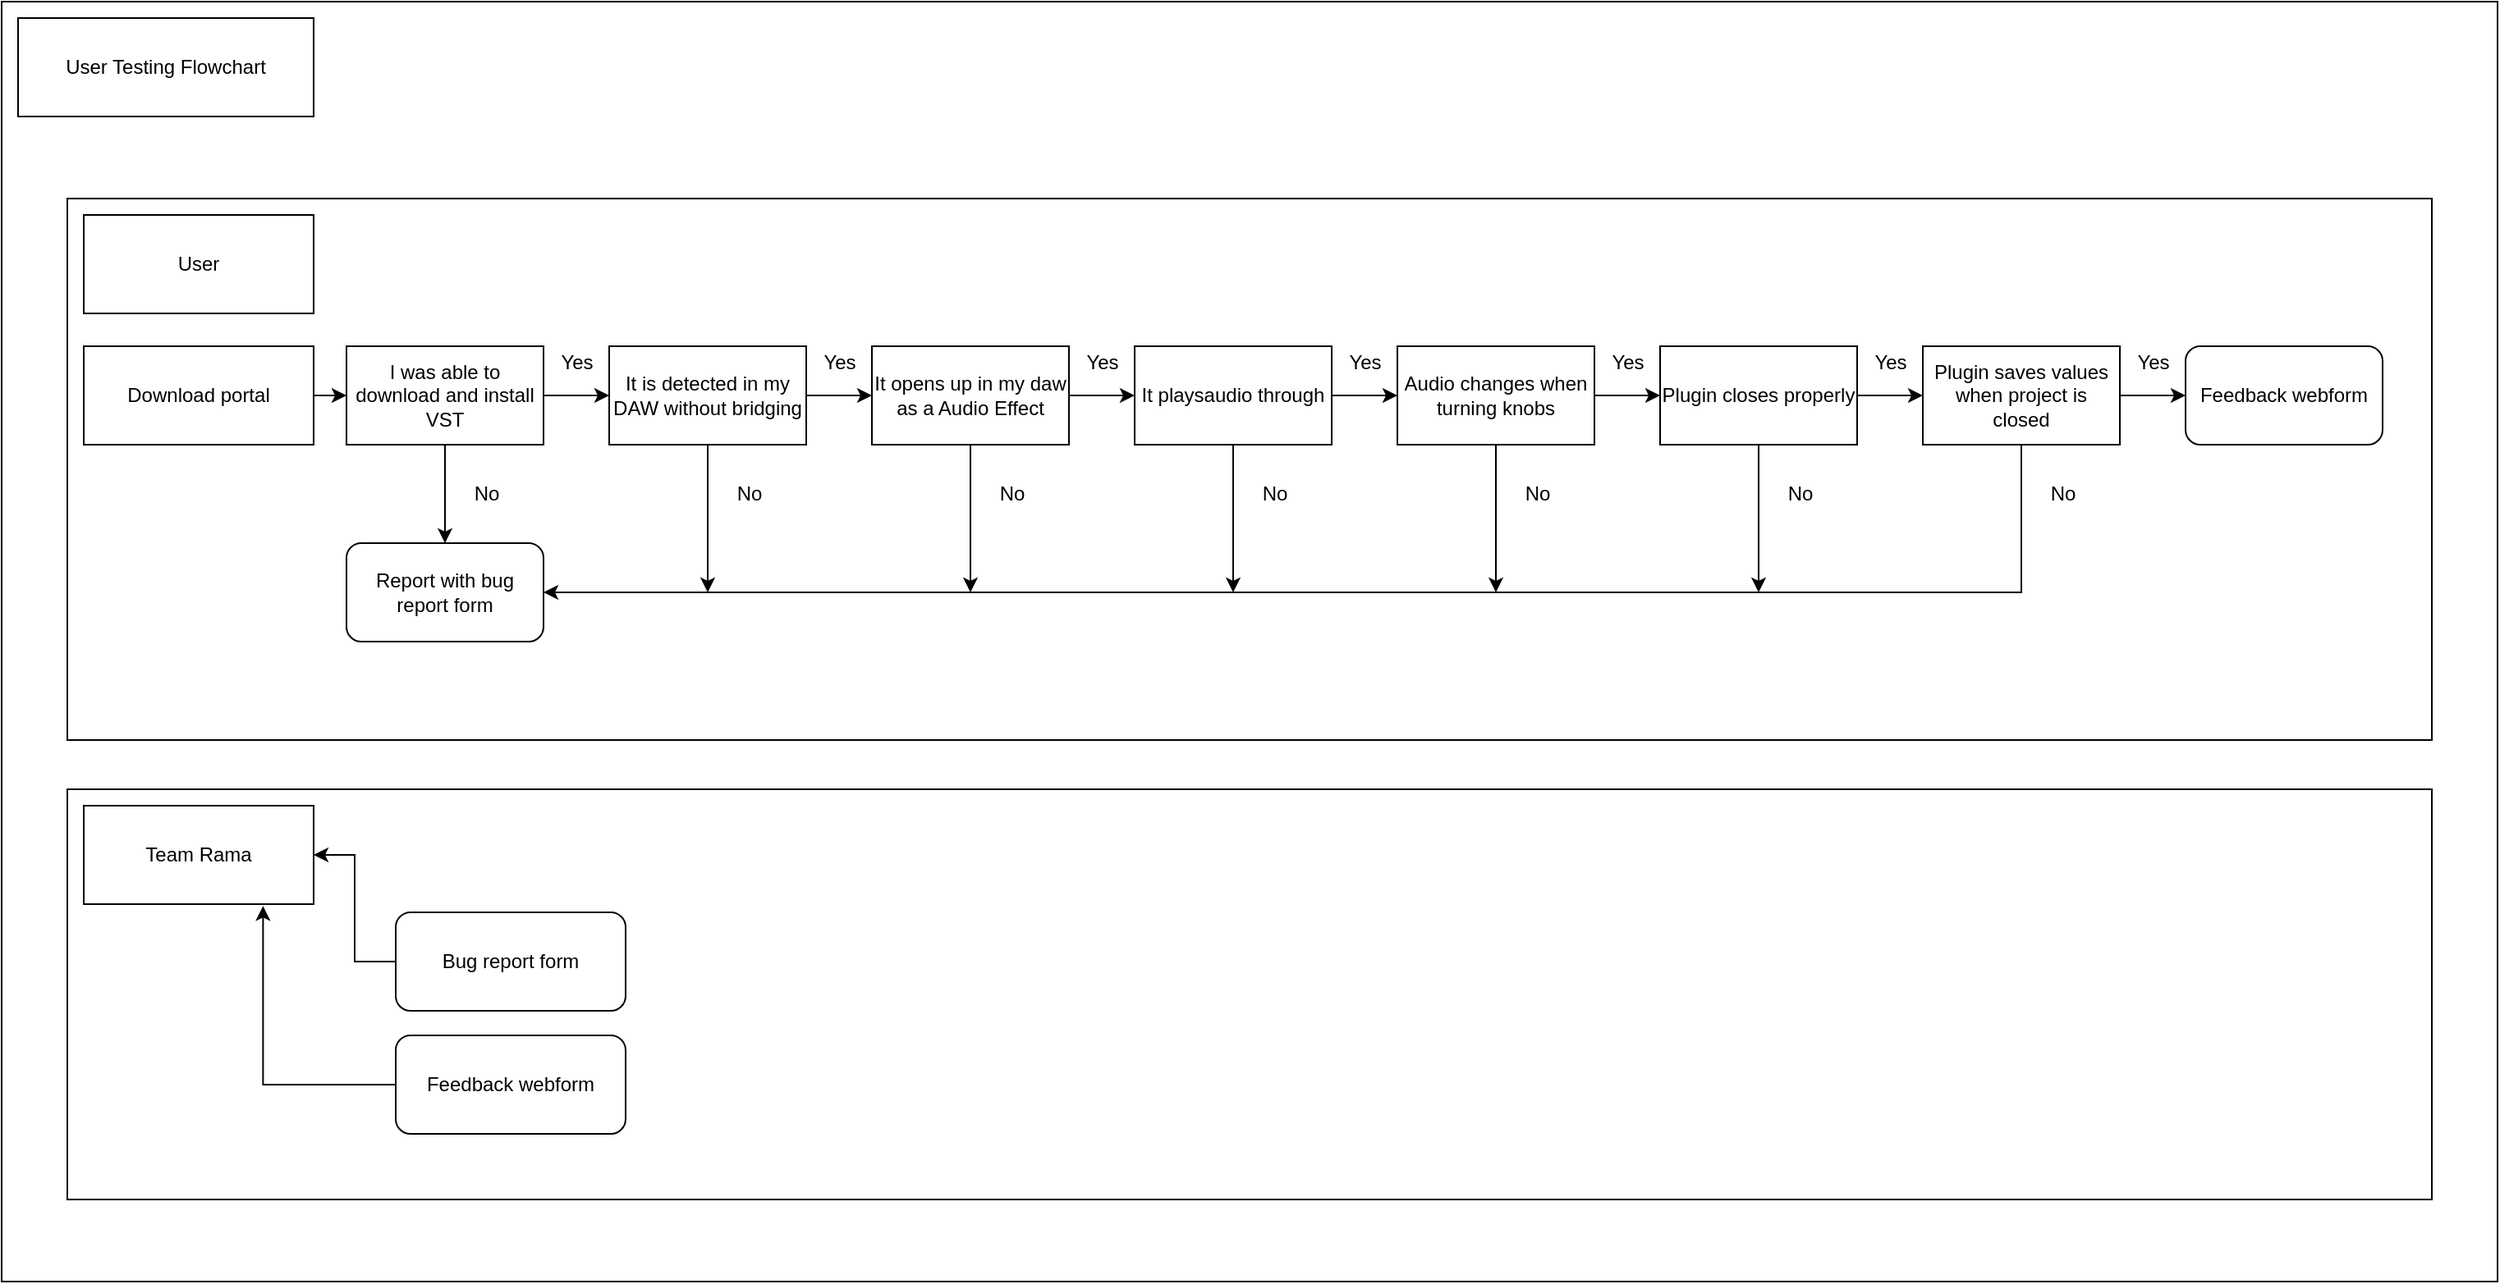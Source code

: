 <mxfile version="13.1.0" type="device"><diagram id="oaf_xlBLVKZTO5V9o7o8" name="Page-1"><mxGraphModel dx="2946" dy="1546" grid="1" gridSize="10" guides="1" tooltips="1" connect="1" arrows="1" fold="1" page="1" pageScale="1" pageWidth="827" pageHeight="1169" math="0" shadow="0"><root><mxCell id="0"/><mxCell id="1" parent="0"/><mxCell id="u940XA8WOCnZZejxuPdD-1" value="User Testing Flowchart" style="rounded=0;whiteSpace=wrap;html=1;" vertex="1" parent="1"><mxGeometry x="10" y="10" width="180" height="60" as="geometry"/></mxCell><mxCell id="u940XA8WOCnZZejxuPdD-4" style="edgeStyle=orthogonalEdgeStyle;rounded=0;orthogonalLoop=1;jettySize=auto;html=1;entryX=0;entryY=0.5;entryDx=0;entryDy=0;" edge="1" parent="1" source="u940XA8WOCnZZejxuPdD-2" target="u940XA8WOCnZZejxuPdD-3"><mxGeometry relative="1" as="geometry"/></mxCell><mxCell id="u940XA8WOCnZZejxuPdD-2" value="Download portal" style="rounded=0;whiteSpace=wrap;html=1;" vertex="1" parent="1"><mxGeometry x="50" y="210" width="140" height="60" as="geometry"/></mxCell><mxCell id="u940XA8WOCnZZejxuPdD-19" style="edgeStyle=orthogonalEdgeStyle;rounded=0;orthogonalLoop=1;jettySize=auto;html=1;entryX=0;entryY=0.5;entryDx=0;entryDy=0;" edge="1" parent="1" source="u940XA8WOCnZZejxuPdD-3" target="u940XA8WOCnZZejxuPdD-16"><mxGeometry relative="1" as="geometry"/></mxCell><mxCell id="u940XA8WOCnZZejxuPdD-31" style="edgeStyle=orthogonalEdgeStyle;rounded=0;orthogonalLoop=1;jettySize=auto;html=1;entryX=0.5;entryY=0;entryDx=0;entryDy=0;" edge="1" parent="1" source="u940XA8WOCnZZejxuPdD-3" target="u940XA8WOCnZZejxuPdD-18"><mxGeometry relative="1" as="geometry"/></mxCell><mxCell id="u940XA8WOCnZZejxuPdD-3" value="I was able to download and install VST" style="rounded=0;whiteSpace=wrap;html=1;" vertex="1" parent="1"><mxGeometry x="210" y="210" width="120" height="60" as="geometry"/></mxCell><mxCell id="u940XA8WOCnZZejxuPdD-15" style="edgeStyle=orthogonalEdgeStyle;rounded=0;orthogonalLoop=1;jettySize=auto;html=1;entryX=1;entryY=0.5;entryDx=0;entryDy=0;" edge="1" parent="1" source="u940XA8WOCnZZejxuPdD-5" target="u940XA8WOCnZZejxuPdD-6"><mxGeometry relative="1" as="geometry"/></mxCell><mxCell id="u940XA8WOCnZZejxuPdD-5" value="Bug report form" style="rounded=1;whiteSpace=wrap;html=1;" vertex="1" parent="1"><mxGeometry x="240" y="555" width="140" height="60" as="geometry"/></mxCell><mxCell id="u940XA8WOCnZZejxuPdD-6" value="&lt;div&gt;Team Rama&lt;/div&gt;" style="rounded=0;whiteSpace=wrap;html=1;" vertex="1" parent="1"><mxGeometry x="50" y="490" width="140" height="60" as="geometry"/></mxCell><mxCell id="u940XA8WOCnZZejxuPdD-7" value="User" style="rounded=0;whiteSpace=wrap;html=1;" vertex="1" parent="1"><mxGeometry x="50" y="130" width="140" height="60" as="geometry"/></mxCell><mxCell id="u940XA8WOCnZZejxuPdD-20" style="edgeStyle=orthogonalEdgeStyle;rounded=0;orthogonalLoop=1;jettySize=auto;html=1;entryX=0;entryY=0.5;entryDx=0;entryDy=0;" edge="1" parent="1" source="u940XA8WOCnZZejxuPdD-16" target="u940XA8WOCnZZejxuPdD-17"><mxGeometry relative="1" as="geometry"/></mxCell><mxCell id="u940XA8WOCnZZejxuPdD-42" style="edgeStyle=orthogonalEdgeStyle;rounded=0;orthogonalLoop=1;jettySize=auto;html=1;" edge="1" parent="1" source="u940XA8WOCnZZejxuPdD-16"><mxGeometry relative="1" as="geometry"><mxPoint x="430.0" y="360" as="targetPoint"/></mxGeometry></mxCell><mxCell id="u940XA8WOCnZZejxuPdD-16" value="It is detected in my DAW without bridging" style="rounded=0;whiteSpace=wrap;html=1;" vertex="1" parent="1"><mxGeometry x="370" y="210" width="120" height="60" as="geometry"/></mxCell><mxCell id="u940XA8WOCnZZejxuPdD-32" style="edgeStyle=orthogonalEdgeStyle;rounded=0;orthogonalLoop=1;jettySize=auto;html=1;entryX=0;entryY=0.5;entryDx=0;entryDy=0;" edge="1" parent="1" source="u940XA8WOCnZZejxuPdD-17" target="u940XA8WOCnZZejxuPdD-22"><mxGeometry relative="1" as="geometry"/></mxCell><mxCell id="u940XA8WOCnZZejxuPdD-41" style="edgeStyle=orthogonalEdgeStyle;rounded=0;orthogonalLoop=1;jettySize=auto;html=1;" edge="1" parent="1" source="u940XA8WOCnZZejxuPdD-17"><mxGeometry relative="1" as="geometry"><mxPoint x="590.0" y="360" as="targetPoint"/></mxGeometry></mxCell><mxCell id="u940XA8WOCnZZejxuPdD-17" value="It opens up in my daw as a Audio Effect" style="rounded=0;whiteSpace=wrap;html=1;" vertex="1" parent="1"><mxGeometry x="530" y="210" width="120" height="60" as="geometry"/></mxCell><mxCell id="u940XA8WOCnZZejxuPdD-18" value="Report with bug report form" style="rounded=1;whiteSpace=wrap;html=1;" vertex="1" parent="1"><mxGeometry x="210" y="330" width="120" height="60" as="geometry"/></mxCell><mxCell id="u940XA8WOCnZZejxuPdD-33" style="edgeStyle=orthogonalEdgeStyle;rounded=0;orthogonalLoop=1;jettySize=auto;html=1;entryX=0;entryY=0.5;entryDx=0;entryDy=0;" edge="1" parent="1" source="u940XA8WOCnZZejxuPdD-22" target="u940XA8WOCnZZejxuPdD-23"><mxGeometry relative="1" as="geometry"/></mxCell><mxCell id="u940XA8WOCnZZejxuPdD-40" style="edgeStyle=orthogonalEdgeStyle;rounded=0;orthogonalLoop=1;jettySize=auto;html=1;" edge="1" parent="1" source="u940XA8WOCnZZejxuPdD-22"><mxGeometry relative="1" as="geometry"><mxPoint x="750" y="360" as="targetPoint"/></mxGeometry></mxCell><mxCell id="u940XA8WOCnZZejxuPdD-22" value="It playsaudio through" style="rounded=0;whiteSpace=wrap;html=1;" vertex="1" parent="1"><mxGeometry x="690" y="210" width="120" height="60" as="geometry"/></mxCell><mxCell id="u940XA8WOCnZZejxuPdD-34" style="edgeStyle=orthogonalEdgeStyle;rounded=0;orthogonalLoop=1;jettySize=auto;html=1;entryX=0;entryY=0.5;entryDx=0;entryDy=0;" edge="1" parent="1" source="u940XA8WOCnZZejxuPdD-23" target="u940XA8WOCnZZejxuPdD-24"><mxGeometry relative="1" as="geometry"/></mxCell><mxCell id="u940XA8WOCnZZejxuPdD-39" style="edgeStyle=orthogonalEdgeStyle;rounded=0;orthogonalLoop=1;jettySize=auto;html=1;" edge="1" parent="1" source="u940XA8WOCnZZejxuPdD-23"><mxGeometry relative="1" as="geometry"><mxPoint x="910" y="360" as="targetPoint"/></mxGeometry></mxCell><mxCell id="u940XA8WOCnZZejxuPdD-23" value="Audio changes when turning knobs" style="rounded=0;whiteSpace=wrap;html=1;" vertex="1" parent="1"><mxGeometry x="850" y="210" width="120" height="60" as="geometry"/></mxCell><mxCell id="u940XA8WOCnZZejxuPdD-35" style="edgeStyle=orthogonalEdgeStyle;rounded=0;orthogonalLoop=1;jettySize=auto;html=1;entryX=0;entryY=0.5;entryDx=0;entryDy=0;" edge="1" parent="1" source="u940XA8WOCnZZejxuPdD-24" target="u940XA8WOCnZZejxuPdD-25"><mxGeometry relative="1" as="geometry"/></mxCell><mxCell id="u940XA8WOCnZZejxuPdD-38" style="edgeStyle=orthogonalEdgeStyle;rounded=0;orthogonalLoop=1;jettySize=auto;html=1;" edge="1" parent="1" source="u940XA8WOCnZZejxuPdD-24"><mxGeometry relative="1" as="geometry"><mxPoint x="1070" y="360" as="targetPoint"/></mxGeometry></mxCell><mxCell id="u940XA8WOCnZZejxuPdD-24" value="Plugin closes properly" style="rounded=0;whiteSpace=wrap;html=1;" vertex="1" parent="1"><mxGeometry x="1010" y="210" width="120" height="60" as="geometry"/></mxCell><mxCell id="u940XA8WOCnZZejxuPdD-36" style="edgeStyle=orthogonalEdgeStyle;rounded=0;orthogonalLoop=1;jettySize=auto;html=1;entryX=0;entryY=0.5;entryDx=0;entryDy=0;" edge="1" parent="1" source="u940XA8WOCnZZejxuPdD-25" target="u940XA8WOCnZZejxuPdD-29"><mxGeometry relative="1" as="geometry"/></mxCell><mxCell id="u940XA8WOCnZZejxuPdD-37" style="edgeStyle=orthogonalEdgeStyle;rounded=0;orthogonalLoop=1;jettySize=auto;html=1;entryX=1;entryY=0.5;entryDx=0;entryDy=0;" edge="1" parent="1" source="u940XA8WOCnZZejxuPdD-25" target="u940XA8WOCnZZejxuPdD-18"><mxGeometry relative="1" as="geometry"><Array as="points"><mxPoint x="1230" y="360"/></Array></mxGeometry></mxCell><mxCell id="u940XA8WOCnZZejxuPdD-25" value="Plugin saves values when project is closed" style="rounded=0;whiteSpace=wrap;html=1;" vertex="1" parent="1"><mxGeometry x="1170" y="210" width="120" height="60" as="geometry"/></mxCell><mxCell id="u940XA8WOCnZZejxuPdD-28" style="edgeStyle=orthogonalEdgeStyle;rounded=0;orthogonalLoop=1;jettySize=auto;html=1;entryX=0.78;entryY=1.019;entryDx=0;entryDy=0;entryPerimeter=0;" edge="1" parent="1" source="u940XA8WOCnZZejxuPdD-27" target="u940XA8WOCnZZejxuPdD-6"><mxGeometry relative="1" as="geometry"/></mxCell><mxCell id="u940XA8WOCnZZejxuPdD-27" value="&lt;div&gt;Feedback webform&lt;/div&gt;" style="rounded=1;whiteSpace=wrap;html=1;" vertex="1" parent="1"><mxGeometry x="240" y="630" width="140" height="60" as="geometry"/></mxCell><mxCell id="u940XA8WOCnZZejxuPdD-29" value="Feedback webform" style="rounded=1;whiteSpace=wrap;html=1;" vertex="1" parent="1"><mxGeometry x="1330" y="210" width="120" height="60" as="geometry"/></mxCell><mxCell id="u940XA8WOCnZZejxuPdD-43" value="No" style="text;html=1;align=center;verticalAlign=middle;resizable=0;points=[];autosize=1;" vertex="1" parent="1"><mxGeometry x="280" y="290" width="30" height="20" as="geometry"/></mxCell><mxCell id="u940XA8WOCnZZejxuPdD-46" value="No" style="text;html=1;align=center;verticalAlign=middle;resizable=0;points=[];autosize=1;" vertex="1" parent="1"><mxGeometry x="440" y="290" width="30" height="20" as="geometry"/></mxCell><mxCell id="u940XA8WOCnZZejxuPdD-47" value="No" style="text;html=1;align=center;verticalAlign=middle;resizable=0;points=[];autosize=1;" vertex="1" parent="1"><mxGeometry x="600" y="290" width="30" height="20" as="geometry"/></mxCell><mxCell id="u940XA8WOCnZZejxuPdD-48" value="No" style="text;html=1;align=center;verticalAlign=middle;resizable=0;points=[];autosize=1;" vertex="1" parent="1"><mxGeometry x="760" y="290" width="30" height="20" as="geometry"/></mxCell><mxCell id="u940XA8WOCnZZejxuPdD-49" value="No" style="text;html=1;align=center;verticalAlign=middle;resizable=0;points=[];autosize=1;" vertex="1" parent="1"><mxGeometry x="920" y="290" width="30" height="20" as="geometry"/></mxCell><mxCell id="u940XA8WOCnZZejxuPdD-50" value="No" style="text;html=1;align=center;verticalAlign=middle;resizable=0;points=[];autosize=1;" vertex="1" parent="1"><mxGeometry x="1080" y="290" width="30" height="20" as="geometry"/></mxCell><mxCell id="u940XA8WOCnZZejxuPdD-51" value="No" style="text;html=1;align=center;verticalAlign=middle;resizable=0;points=[];autosize=1;" vertex="1" parent="1"><mxGeometry x="1240" y="290" width="30" height="20" as="geometry"/></mxCell><mxCell id="u940XA8WOCnZZejxuPdD-52" value="Yes" style="text;html=1;align=center;verticalAlign=middle;resizable=0;points=[];autosize=1;" vertex="1" parent="1"><mxGeometry x="330" y="210" width="40" height="20" as="geometry"/></mxCell><mxCell id="u940XA8WOCnZZejxuPdD-53" value="Yes" style="text;html=1;align=center;verticalAlign=middle;resizable=0;points=[];autosize=1;" vertex="1" parent="1"><mxGeometry x="490" y="210" width="40" height="20" as="geometry"/></mxCell><mxCell id="u940XA8WOCnZZejxuPdD-54" value="Yes" style="text;html=1;align=center;verticalAlign=middle;resizable=0;points=[];autosize=1;" vertex="1" parent="1"><mxGeometry x="650" y="210" width="40" height="20" as="geometry"/></mxCell><mxCell id="u940XA8WOCnZZejxuPdD-55" value="Yes" style="text;html=1;align=center;verticalAlign=middle;resizable=0;points=[];autosize=1;" vertex="1" parent="1"><mxGeometry x="810" y="210" width="40" height="20" as="geometry"/></mxCell><mxCell id="u940XA8WOCnZZejxuPdD-56" value="Yes" style="text;html=1;align=center;verticalAlign=middle;resizable=0;points=[];autosize=1;" vertex="1" parent="1"><mxGeometry x="970" y="210" width="40" height="20" as="geometry"/></mxCell><mxCell id="u940XA8WOCnZZejxuPdD-57" value="Yes" style="text;html=1;align=center;verticalAlign=middle;resizable=0;points=[];autosize=1;" vertex="1" parent="1"><mxGeometry x="1130" y="210" width="40" height="20" as="geometry"/></mxCell><mxCell id="u940XA8WOCnZZejxuPdD-58" value="Yes" style="text;html=1;align=center;verticalAlign=middle;resizable=0;points=[];autosize=1;" vertex="1" parent="1"><mxGeometry x="1290" y="210" width="40" height="20" as="geometry"/></mxCell><mxCell id="u940XA8WOCnZZejxuPdD-59" value="" style="rounded=0;whiteSpace=wrap;html=1;fillColor=none;" vertex="1" parent="1"><mxGeometry x="40" y="480" width="1440" height="250" as="geometry"/></mxCell><mxCell id="u940XA8WOCnZZejxuPdD-60" value="" style="rounded=0;whiteSpace=wrap;html=1;fillColor=none;" vertex="1" parent="1"><mxGeometry x="40" y="120" width="1440" height="330" as="geometry"/></mxCell><mxCell id="u940XA8WOCnZZejxuPdD-61" value="" style="rounded=0;whiteSpace=wrap;html=1;fillColor=none;" vertex="1" parent="1"><mxGeometry width="1520" height="780" as="geometry"/></mxCell></root></mxGraphModel></diagram></mxfile>